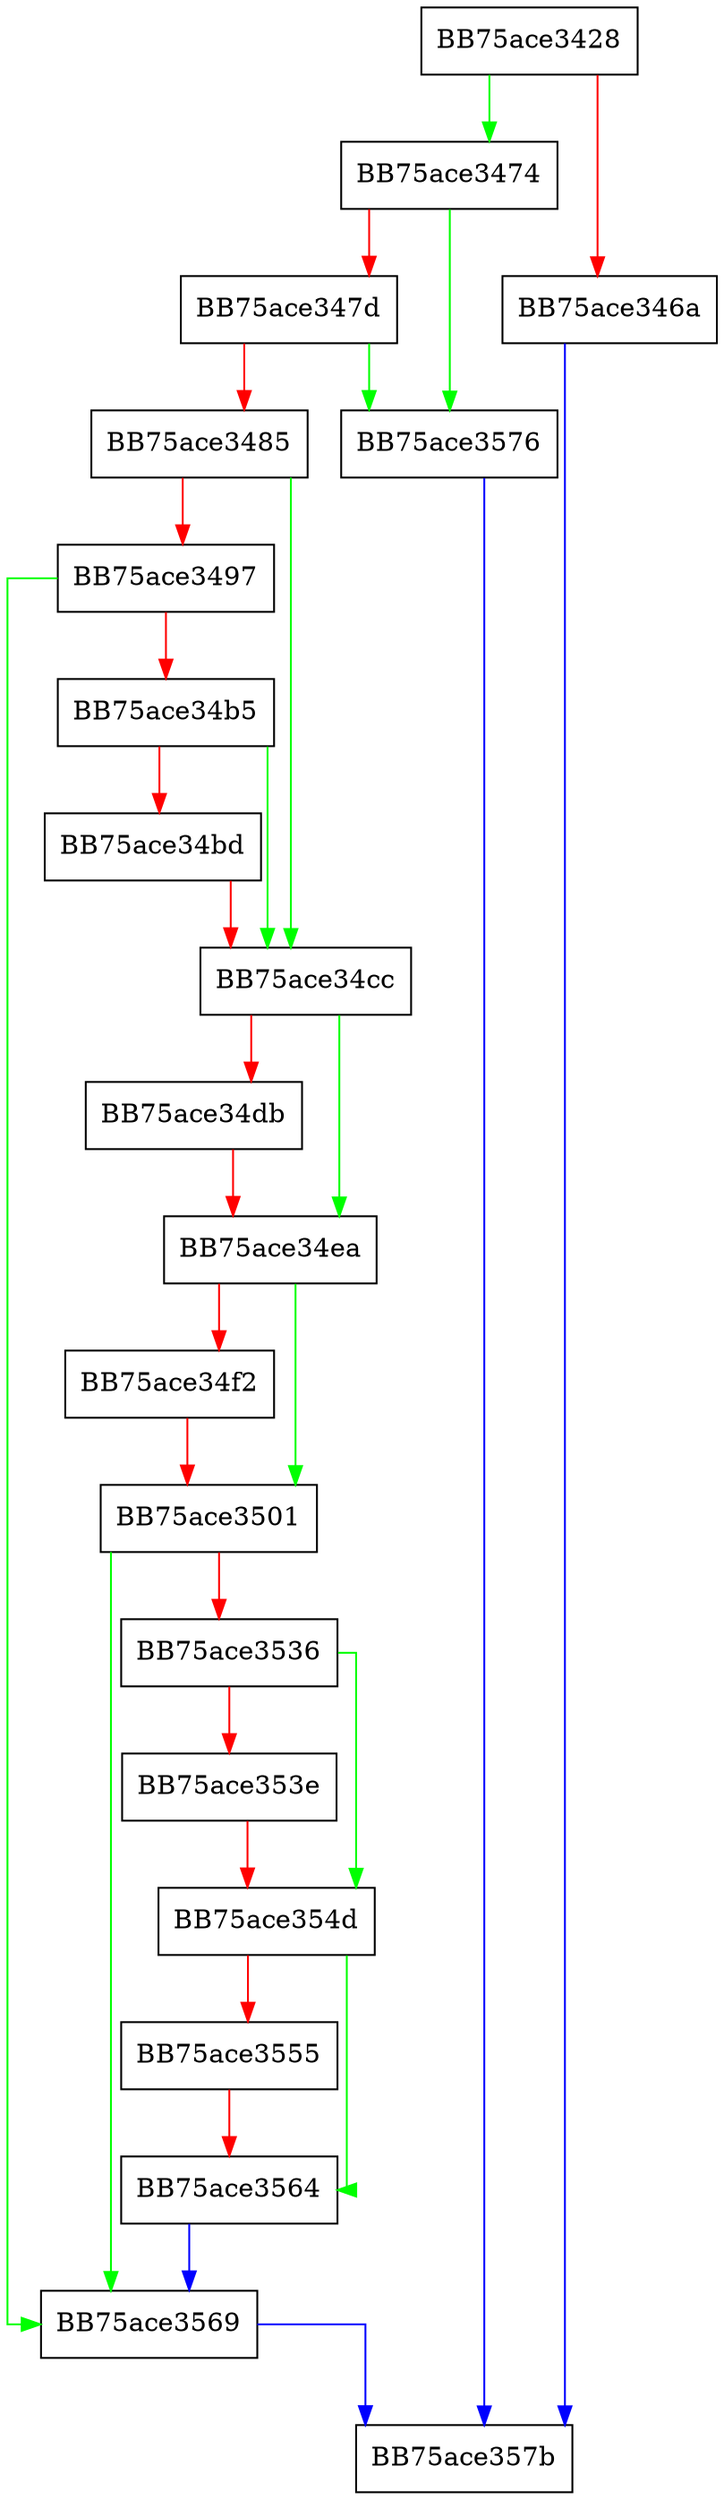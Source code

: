 digraph PFAC_DXInitSearchBuffer {
  node [shape="box"];
  graph [splines=ortho];
  BB75ace3428 -> BB75ace3474 [color="green"];
  BB75ace3428 -> BB75ace346a [color="red"];
  BB75ace346a -> BB75ace357b [color="blue"];
  BB75ace3474 -> BB75ace3576 [color="green"];
  BB75ace3474 -> BB75ace347d [color="red"];
  BB75ace347d -> BB75ace3576 [color="green"];
  BB75ace347d -> BB75ace3485 [color="red"];
  BB75ace3485 -> BB75ace34cc [color="green"];
  BB75ace3485 -> BB75ace3497 [color="red"];
  BB75ace3497 -> BB75ace3569 [color="green"];
  BB75ace3497 -> BB75ace34b5 [color="red"];
  BB75ace34b5 -> BB75ace34cc [color="green"];
  BB75ace34b5 -> BB75ace34bd [color="red"];
  BB75ace34bd -> BB75ace34cc [color="red"];
  BB75ace34cc -> BB75ace34ea [color="green"];
  BB75ace34cc -> BB75ace34db [color="red"];
  BB75ace34db -> BB75ace34ea [color="red"];
  BB75ace34ea -> BB75ace3501 [color="green"];
  BB75ace34ea -> BB75ace34f2 [color="red"];
  BB75ace34f2 -> BB75ace3501 [color="red"];
  BB75ace3501 -> BB75ace3569 [color="green"];
  BB75ace3501 -> BB75ace3536 [color="red"];
  BB75ace3536 -> BB75ace354d [color="green"];
  BB75ace3536 -> BB75ace353e [color="red"];
  BB75ace353e -> BB75ace354d [color="red"];
  BB75ace354d -> BB75ace3564 [color="green"];
  BB75ace354d -> BB75ace3555 [color="red"];
  BB75ace3555 -> BB75ace3564 [color="red"];
  BB75ace3564 -> BB75ace3569 [color="blue"];
  BB75ace3569 -> BB75ace357b [color="blue"];
  BB75ace3576 -> BB75ace357b [color="blue"];
}